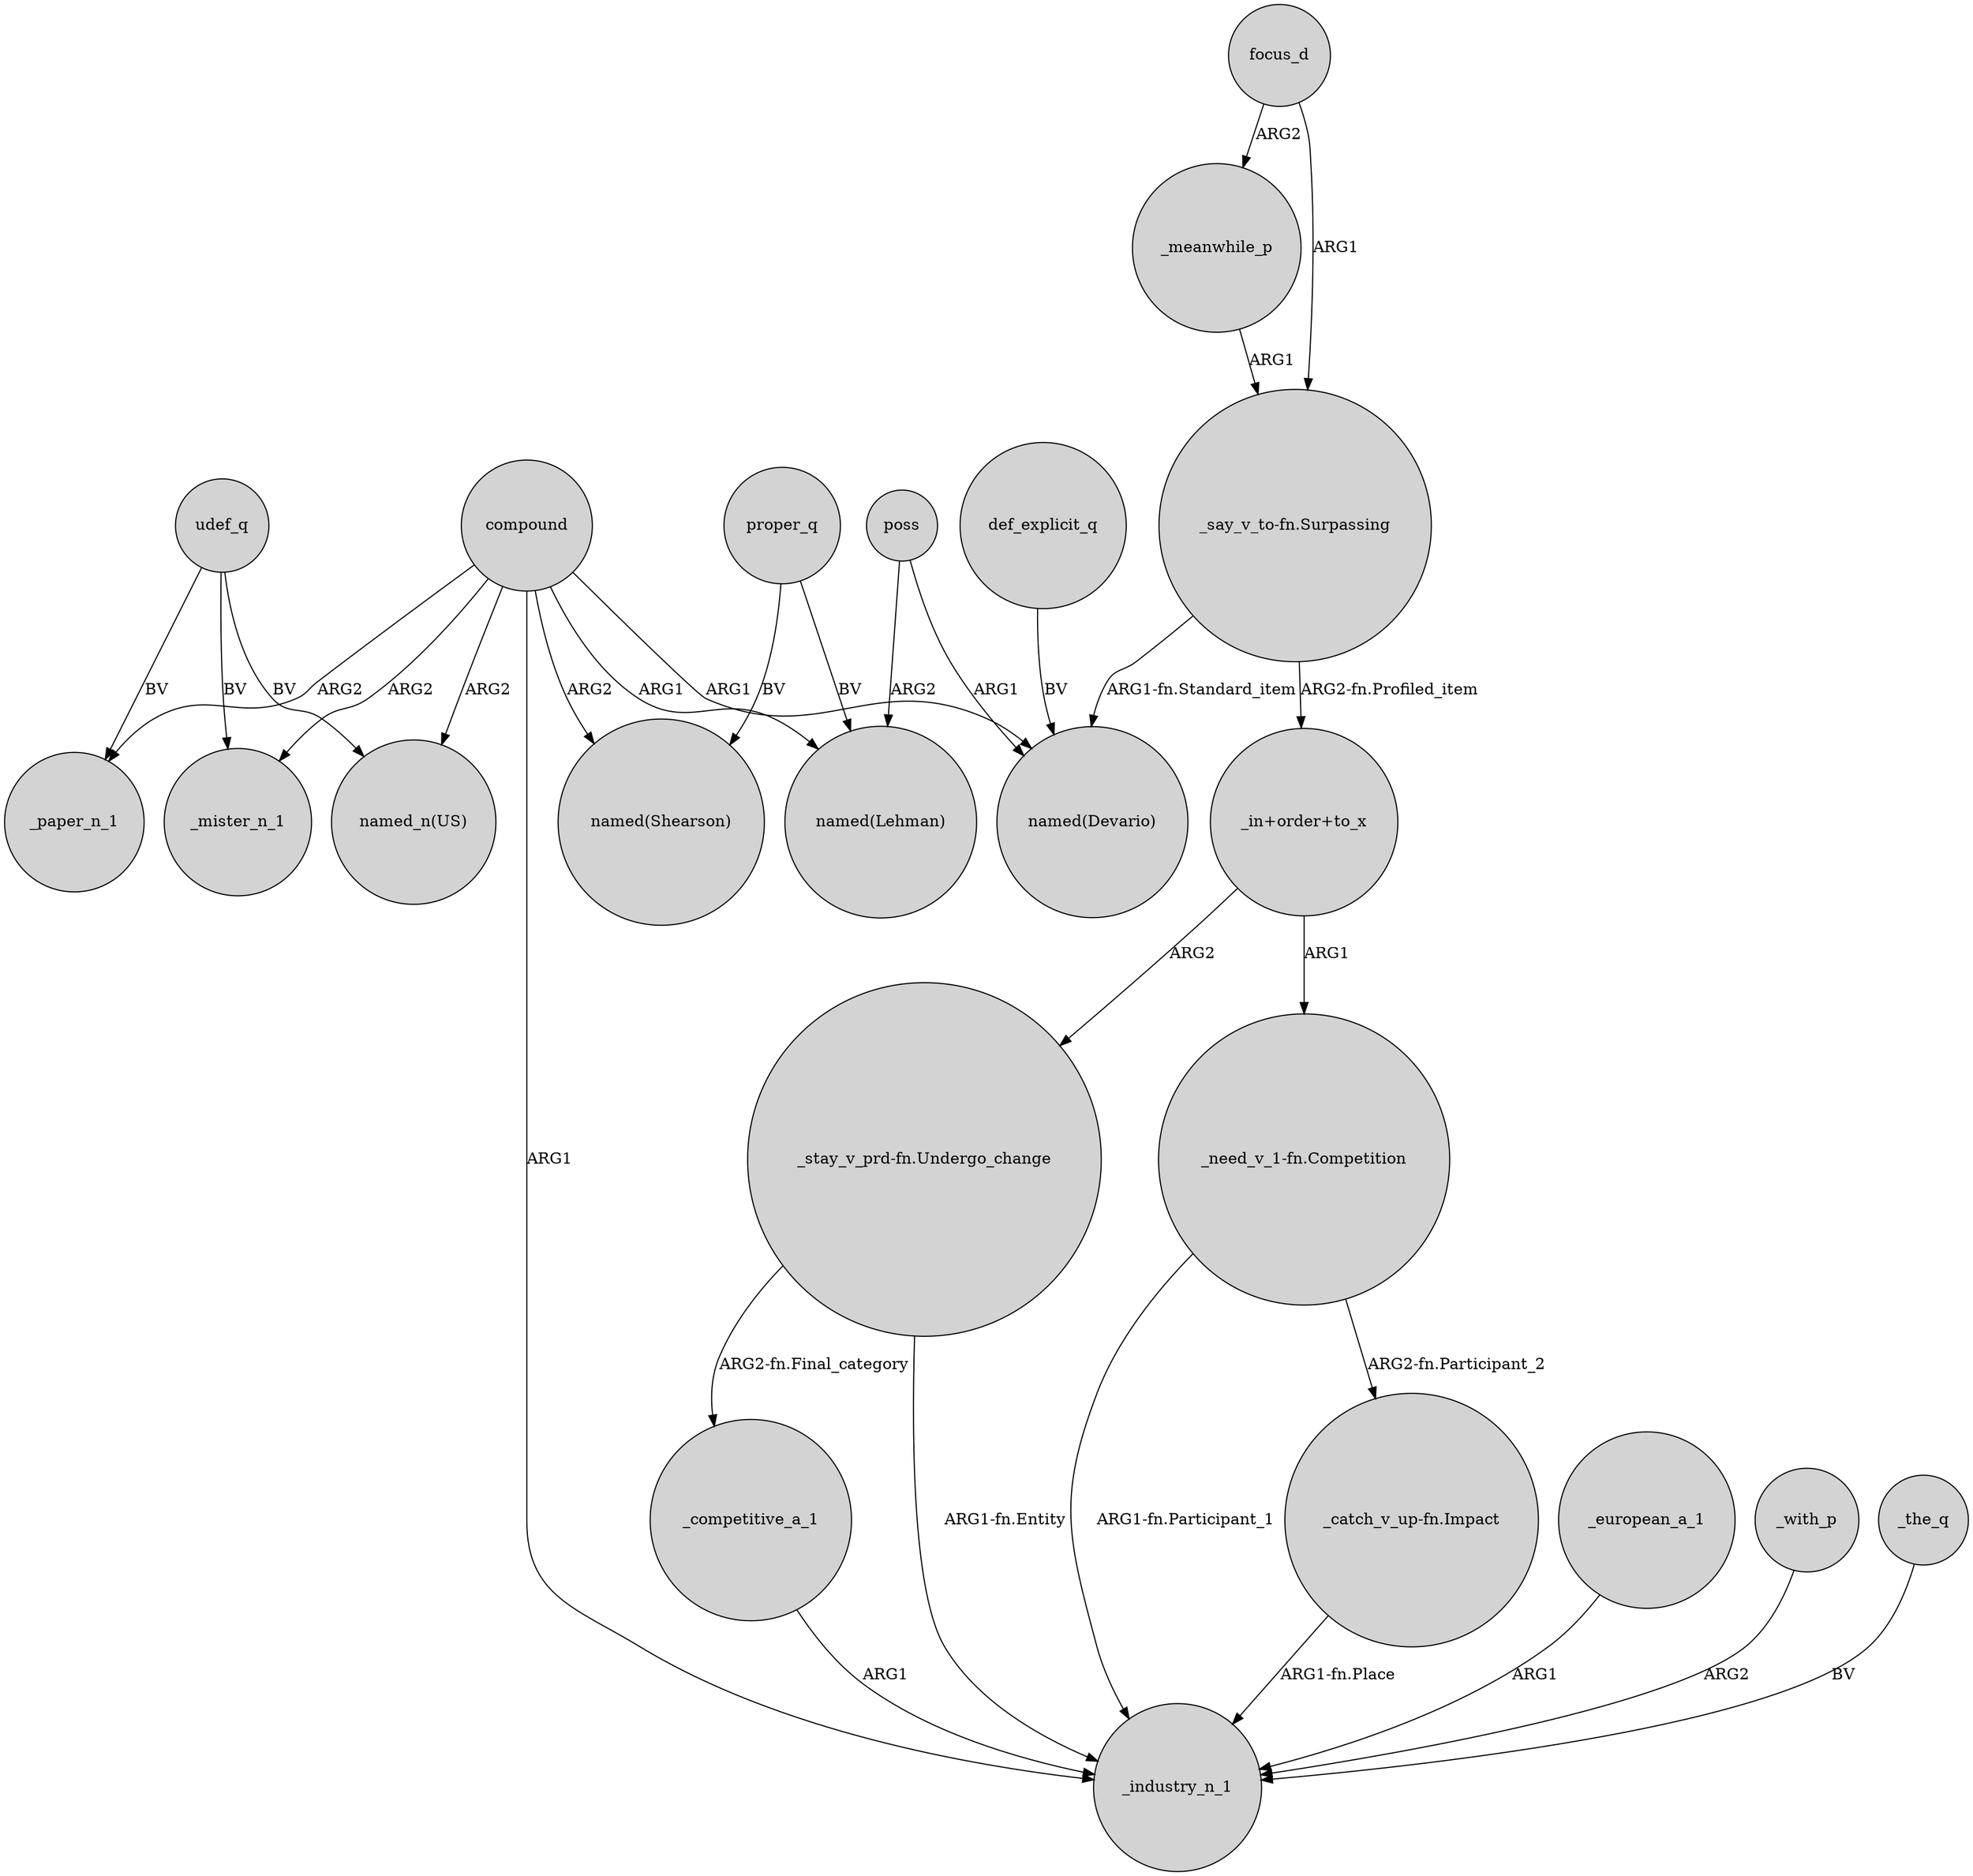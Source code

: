 digraph {
	node [shape=circle style=filled]
	def_explicit_q -> "named(Devario)" [label=BV]
	compound -> _mister_n_1 [label=ARG2]
	compound -> "named(Shearson)" [label=ARG2]
	udef_q -> _paper_n_1 [label=BV]
	compound -> _paper_n_1 [label=ARG2]
	"_stay_v_prd-fn.Undergo_change" -> _competitive_a_1 [label="ARG2-fn.Final_category"]
	compound -> "named(Devario)" [label=ARG1]
	_european_a_1 -> _industry_n_1 [label=ARG1]
	udef_q -> _mister_n_1 [label=BV]
	proper_q -> "named(Shearson)" [label=BV]
	_meanwhile_p -> "_say_v_to-fn.Surpassing" [label=ARG1]
	"_need_v_1-fn.Competition" -> _industry_n_1 [label="ARG1-fn.Participant_1"]
	poss -> "named(Devario)" [label=ARG1]
	compound -> _industry_n_1 [label=ARG1]
	_with_p -> _industry_n_1 [label=ARG2]
	"_stay_v_prd-fn.Undergo_change" -> _industry_n_1 [label="ARG1-fn.Entity"]
	"_say_v_to-fn.Surpassing" -> "named(Devario)" [label="ARG1-fn.Standard_item"]
	focus_d -> _meanwhile_p [label=ARG2]
	"_catch_v_up-fn.Impact" -> _industry_n_1 [label="ARG1-fn.Place"]
	"_need_v_1-fn.Competition" -> "_catch_v_up-fn.Impact" [label="ARG2-fn.Participant_2"]
	focus_d -> "_say_v_to-fn.Surpassing" [label=ARG1]
	_competitive_a_1 -> _industry_n_1 [label=ARG1]
	poss -> "named(Lehman)" [label=ARG2]
	proper_q -> "named(Lehman)" [label=BV]
	"_say_v_to-fn.Surpassing" -> "_in+order+to_x" [label="ARG2-fn.Profiled_item"]
	"_in+order+to_x" -> "_need_v_1-fn.Competition" [label=ARG1]
	compound -> "named_n(US)" [label=ARG2]
	_the_q -> _industry_n_1 [label=BV]
	udef_q -> "named_n(US)" [label=BV]
	"_in+order+to_x" -> "_stay_v_prd-fn.Undergo_change" [label=ARG2]
	compound -> "named(Lehman)" [label=ARG1]
}

